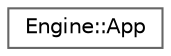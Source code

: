 digraph "Graphical Class Hierarchy"
{
 // LATEX_PDF_SIZE
  bgcolor="transparent";
  edge [fontname=Helvetica,fontsize=10,labelfontname=Helvetica,labelfontsize=10];
  node [fontname=Helvetica,fontsize=10,shape=box,height=0.2,width=0.4];
  rankdir="LR";
  Node0 [label="Engine::App",height=0.2,width=0.4,color="grey40", fillcolor="white", style="filled",URL="$class_engine_1_1_app.html",tooltip="Application class."];
}
